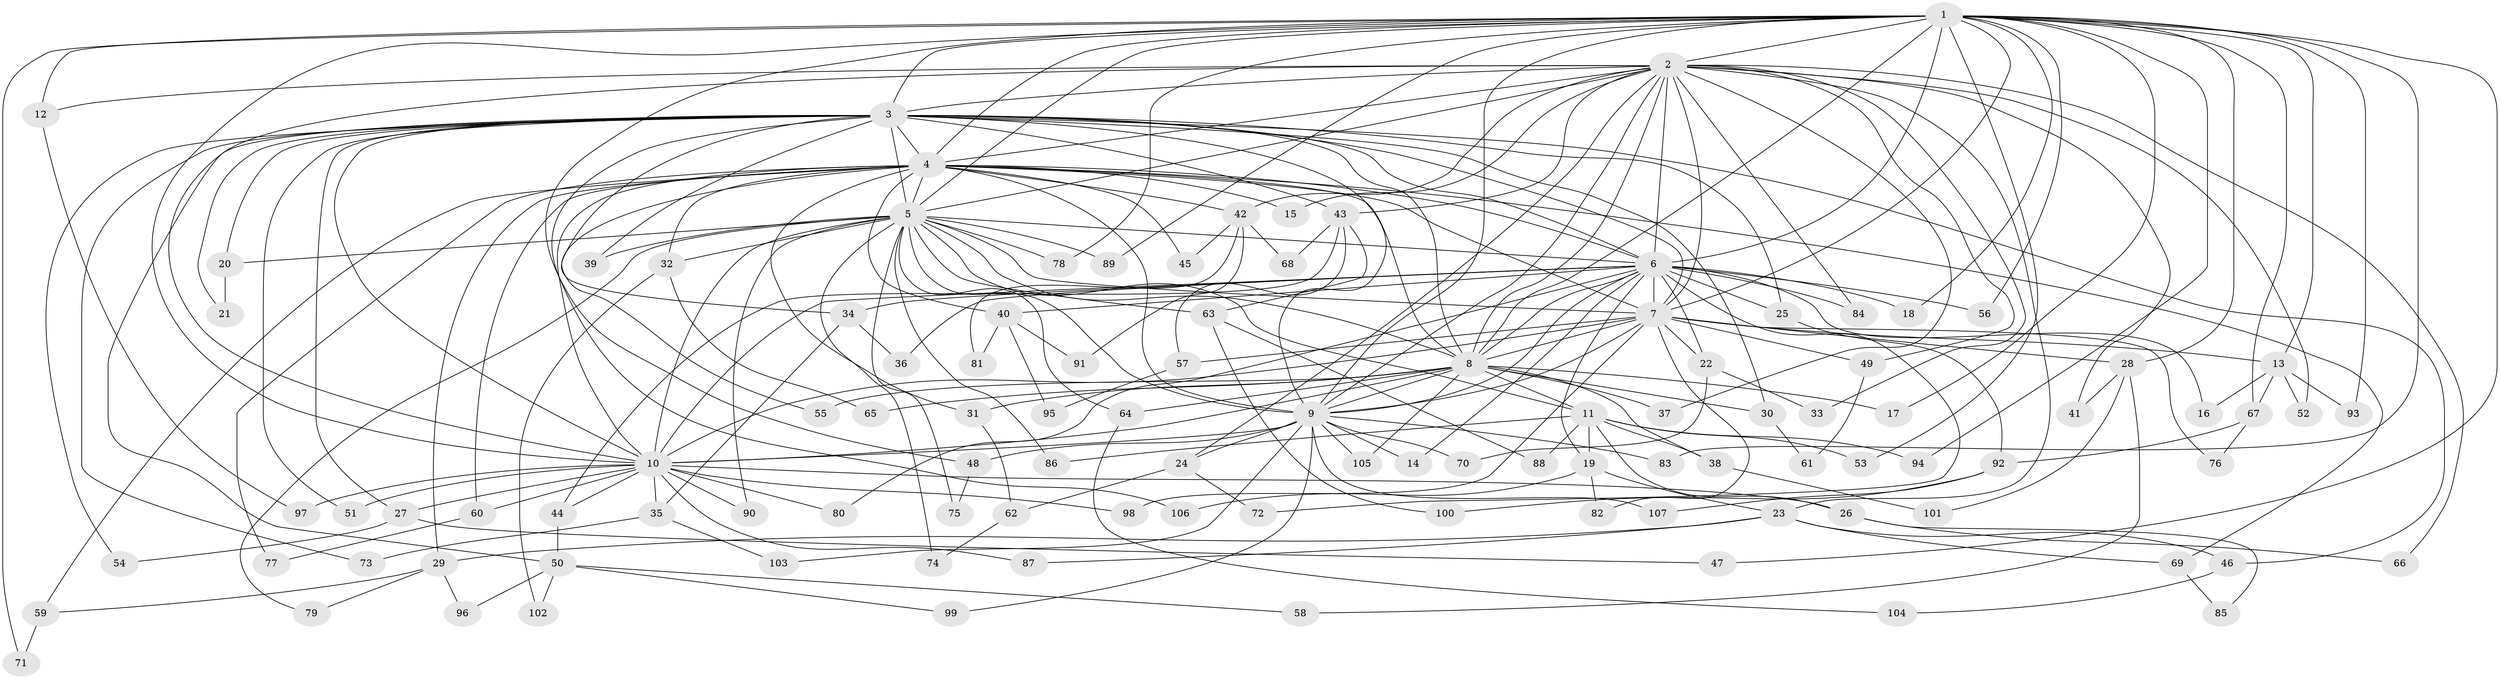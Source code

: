 // coarse degree distribution, {31: 0.012658227848101266, 24: 0.012658227848101266, 28: 0.012658227848101266, 19: 0.02531645569620253, 15: 0.02531645569620253, 17: 0.012658227848101266, 9: 0.012658227848101266, 3: 0.1518987341772152, 5: 0.08860759493670886, 2: 0.5316455696202531, 4: 0.0759493670886076, 6: 0.02531645569620253, 8: 0.012658227848101266}
// Generated by graph-tools (version 1.1) at 2025/23/03/03/25 07:23:42]
// undirected, 107 vertices, 239 edges
graph export_dot {
graph [start="1"]
  node [color=gray90,style=filled];
  1;
  2;
  3;
  4;
  5;
  6;
  7;
  8;
  9;
  10;
  11;
  12;
  13;
  14;
  15;
  16;
  17;
  18;
  19;
  20;
  21;
  22;
  23;
  24;
  25;
  26;
  27;
  28;
  29;
  30;
  31;
  32;
  33;
  34;
  35;
  36;
  37;
  38;
  39;
  40;
  41;
  42;
  43;
  44;
  45;
  46;
  47;
  48;
  49;
  50;
  51;
  52;
  53;
  54;
  55;
  56;
  57;
  58;
  59;
  60;
  61;
  62;
  63;
  64;
  65;
  66;
  67;
  68;
  69;
  70;
  71;
  72;
  73;
  74;
  75;
  76;
  77;
  78;
  79;
  80;
  81;
  82;
  83;
  84;
  85;
  86;
  87;
  88;
  89;
  90;
  91;
  92;
  93;
  94;
  95;
  96;
  97;
  98;
  99;
  100;
  101;
  102;
  103;
  104;
  105;
  106;
  107;
  1 -- 2;
  1 -- 3;
  1 -- 4;
  1 -- 5;
  1 -- 6;
  1 -- 7;
  1 -- 8;
  1 -- 9;
  1 -- 10;
  1 -- 12;
  1 -- 13;
  1 -- 17;
  1 -- 18;
  1 -- 28;
  1 -- 47;
  1 -- 48;
  1 -- 53;
  1 -- 56;
  1 -- 67;
  1 -- 71;
  1 -- 78;
  1 -- 83;
  1 -- 89;
  1 -- 93;
  1 -- 94;
  2 -- 3;
  2 -- 4;
  2 -- 5;
  2 -- 6;
  2 -- 7;
  2 -- 8;
  2 -- 9;
  2 -- 10;
  2 -- 12;
  2 -- 15;
  2 -- 23;
  2 -- 24;
  2 -- 33;
  2 -- 37;
  2 -- 41;
  2 -- 42;
  2 -- 43;
  2 -- 49;
  2 -- 52;
  2 -- 66;
  2 -- 84;
  3 -- 4;
  3 -- 5;
  3 -- 6;
  3 -- 7;
  3 -- 8;
  3 -- 9;
  3 -- 10;
  3 -- 20;
  3 -- 21;
  3 -- 25;
  3 -- 27;
  3 -- 30;
  3 -- 34;
  3 -- 39;
  3 -- 43;
  3 -- 46;
  3 -- 50;
  3 -- 51;
  3 -- 54;
  3 -- 73;
  3 -- 106;
  4 -- 5;
  4 -- 6;
  4 -- 7;
  4 -- 8;
  4 -- 9;
  4 -- 10;
  4 -- 15;
  4 -- 29;
  4 -- 31;
  4 -- 32;
  4 -- 40;
  4 -- 42;
  4 -- 45;
  4 -- 55;
  4 -- 59;
  4 -- 60;
  4 -- 69;
  4 -- 77;
  5 -- 6;
  5 -- 7;
  5 -- 8;
  5 -- 9;
  5 -- 10;
  5 -- 11;
  5 -- 20;
  5 -- 32;
  5 -- 39;
  5 -- 63;
  5 -- 64;
  5 -- 74;
  5 -- 75;
  5 -- 78;
  5 -- 79;
  5 -- 86;
  5 -- 89;
  5 -- 90;
  6 -- 7;
  6 -- 8;
  6 -- 9;
  6 -- 10;
  6 -- 14;
  6 -- 16;
  6 -- 18;
  6 -- 19;
  6 -- 22;
  6 -- 25;
  6 -- 34;
  6 -- 36;
  6 -- 40;
  6 -- 56;
  6 -- 72;
  6 -- 80;
  6 -- 84;
  7 -- 8;
  7 -- 9;
  7 -- 10;
  7 -- 13;
  7 -- 22;
  7 -- 28;
  7 -- 49;
  7 -- 57;
  7 -- 76;
  7 -- 82;
  7 -- 98;
  8 -- 9;
  8 -- 10;
  8 -- 11;
  8 -- 17;
  8 -- 30;
  8 -- 31;
  8 -- 37;
  8 -- 38;
  8 -- 55;
  8 -- 64;
  8 -- 65;
  8 -- 105;
  9 -- 10;
  9 -- 14;
  9 -- 24;
  9 -- 48;
  9 -- 70;
  9 -- 83;
  9 -- 99;
  9 -- 103;
  9 -- 105;
  9 -- 107;
  10 -- 26;
  10 -- 27;
  10 -- 35;
  10 -- 44;
  10 -- 51;
  10 -- 60;
  10 -- 80;
  10 -- 87;
  10 -- 90;
  10 -- 97;
  10 -- 98;
  11 -- 19;
  11 -- 26;
  11 -- 38;
  11 -- 53;
  11 -- 86;
  11 -- 88;
  11 -- 94;
  12 -- 97;
  13 -- 16;
  13 -- 52;
  13 -- 67;
  13 -- 93;
  19 -- 23;
  19 -- 82;
  19 -- 106;
  20 -- 21;
  22 -- 33;
  22 -- 70;
  23 -- 29;
  23 -- 46;
  23 -- 69;
  23 -- 87;
  24 -- 62;
  24 -- 72;
  25 -- 92;
  26 -- 66;
  26 -- 85;
  27 -- 47;
  27 -- 54;
  28 -- 41;
  28 -- 58;
  28 -- 101;
  29 -- 59;
  29 -- 79;
  29 -- 96;
  30 -- 61;
  31 -- 62;
  32 -- 65;
  32 -- 102;
  34 -- 35;
  34 -- 36;
  35 -- 73;
  35 -- 103;
  38 -- 101;
  40 -- 81;
  40 -- 91;
  40 -- 95;
  42 -- 45;
  42 -- 68;
  42 -- 81;
  42 -- 91;
  43 -- 44;
  43 -- 57;
  43 -- 63;
  43 -- 68;
  44 -- 50;
  46 -- 104;
  48 -- 75;
  49 -- 61;
  50 -- 58;
  50 -- 96;
  50 -- 99;
  50 -- 102;
  57 -- 95;
  59 -- 71;
  60 -- 77;
  62 -- 74;
  63 -- 88;
  63 -- 100;
  64 -- 104;
  67 -- 76;
  67 -- 92;
  69 -- 85;
  92 -- 100;
  92 -- 107;
}
